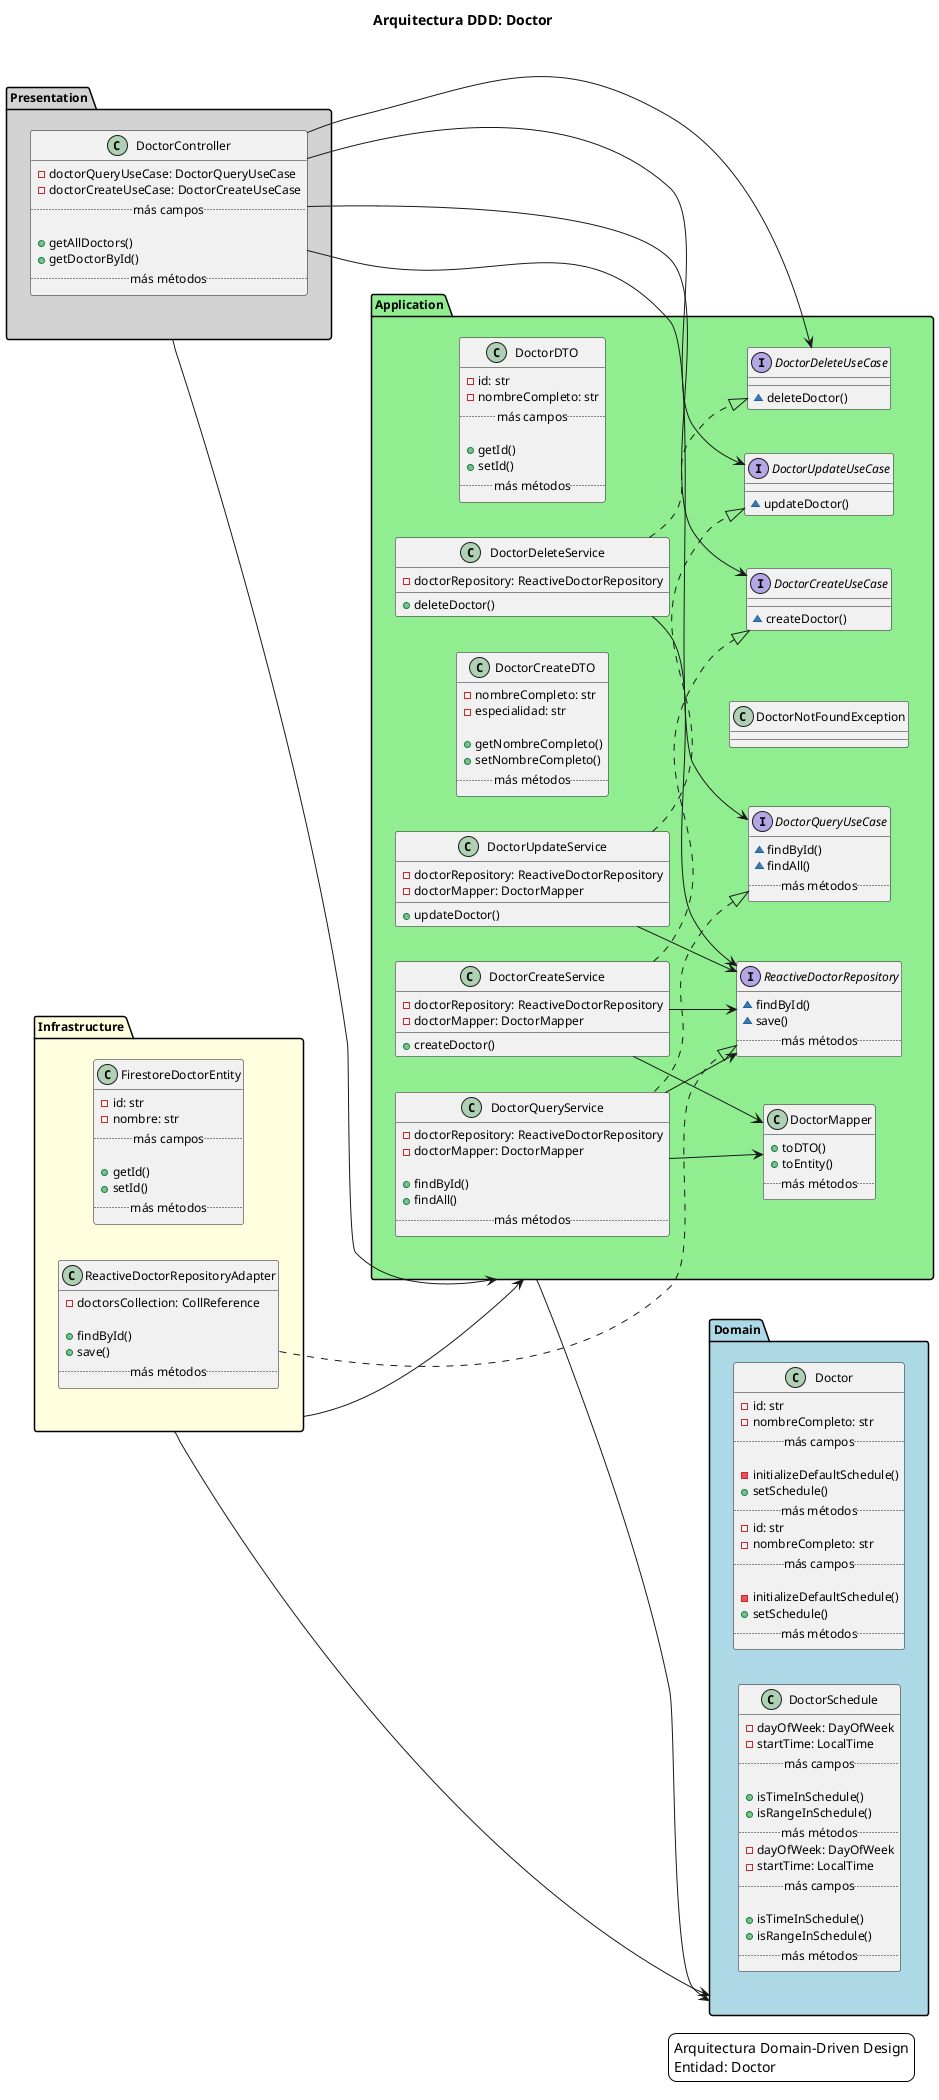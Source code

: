 @startuml

title Arquitectura DDD: Doctor

skinparam backgroundColor white
skinparam defaultFontName Arial
skinparam defaultFontSize 12
scale max 1024 width
left to right direction

package "Presentation" as presentation #lightgray {
  class DoctorController {
    - doctorQueryUseCase: DoctorQueryUseCase
    - doctorCreateUseCase: DoctorCreateUseCase
    .. más campos ..

    + getAllDoctors()
    + getDoctorById()
    .. más métodos ..
  }
}

package "Application" as application #lightgreen {
  class DoctorCreateDTO {
    - nombreCompleto: str
    - especialidad: str

    + getNombreCompleto()
    + setNombreCompleto()
    .. más métodos ..
  }
  class DoctorDTO {
    - id: str
    - nombreCompleto: str
    .. más campos ..

    + getId()
    + setId()
    .. más métodos ..
  }
  class DoctorNotFoundException
  class DoctorMapper {
    + toDTO()
    + toEntity()
    .. más métodos ..
  }
  interface DoctorCreateUseCase {
    ~ createDoctor()
  }
  interface DoctorDeleteUseCase {
    ~ deleteDoctor()
  }
  interface DoctorQueryUseCase {
    ~ findById()
    ~ findAll()
    .. más métodos ..
  }
  interface DoctorUpdateUseCase {
    ~ updateDoctor()
  }
  interface ReactiveDoctorRepository {
    ~ findById()
    ~ save()
    .. más métodos ..
  }
  class DoctorCreateService {
    - doctorRepository: ReactiveDoctorRepository
    - doctorMapper: DoctorMapper

    + createDoctor()
  }
  class DoctorDeleteService {
    - doctorRepository: ReactiveDoctorRepository

    + deleteDoctor()
  }
  class DoctorQueryService {
    - doctorRepository: ReactiveDoctorRepository
    - doctorMapper: DoctorMapper

    + findById()
    + findAll()
    .. más métodos ..
  }
  class DoctorUpdateService {
    - doctorRepository: ReactiveDoctorRepository
    - doctorMapper: DoctorMapper

    + updateDoctor()
  }
}

package "Domain" as domain #lightblue {
  class Doctor {
    - id: str
    - nombreCompleto: str
    .. más campos ..

    - initializeDefaultSchedule()
    + setSchedule()
    .. más métodos ..
  }
  class DoctorSchedule {
    - dayOfWeek: DayOfWeek
    - startTime: LocalTime
    .. más campos ..

    + isTimeInSchedule()
    + isRangeInSchedule()
    .. más métodos ..
  }
  class Doctor {
    - id: str
    - nombreCompleto: str
    .. más campos ..

    - initializeDefaultSchedule()
    + setSchedule()
    .. más métodos ..
  }
  class DoctorSchedule {
    - dayOfWeek: DayOfWeek
    - startTime: LocalTime
    .. más campos ..

    + isTimeInSchedule()
    + isRangeInSchedule()
    .. más métodos ..
  }
}

package "Infrastructure" as infrastructure #lightyellow {
  class FirestoreDoctorEntity {
    - id: str
    - nombre: str
    .. más campos ..

    + getId()
    + setId()
    .. más métodos ..
  }
  class ReactiveDoctorRepositoryAdapter {
    - doctorsCollection: CollReference

    + findById()
    + save()
    .. más métodos ..
  }
}

' Dependencias entre capas de arquitectura
presentation --> application
application --> domain
infrastructure --> domain
infrastructure --> application

' Relaciones entre clases principales
ReactiveDoctorRepositoryAdapter ..|> ReactiveDoctorRepository
DoctorController --> DoctorCreateUseCase
DoctorController --> DoctorUpdateUseCase
DoctorController --> DoctorDeleteUseCase
DoctorController --> DoctorQueryUseCase
DoctorUpdateService ..|> DoctorUpdateUseCase
DoctorQueryService ..|> DoctorQueryUseCase
DoctorCreateService ..|> DoctorCreateUseCase
DoctorDeleteService ..|> DoctorDeleteUseCase
DoctorCreateService --> ReactiveDoctorRepository
DoctorQueryService --> ReactiveDoctorRepository
DoctorCreateService --> DoctorMapper
DoctorUpdateService --> ReactiveDoctorRepository
DoctorDeleteService --> ReactiveDoctorRepository
DoctorQueryService --> DoctorMapper
legend right
  Arquitectura Domain-Driven Design
  Entidad: Doctor
endlegend

@enduml
